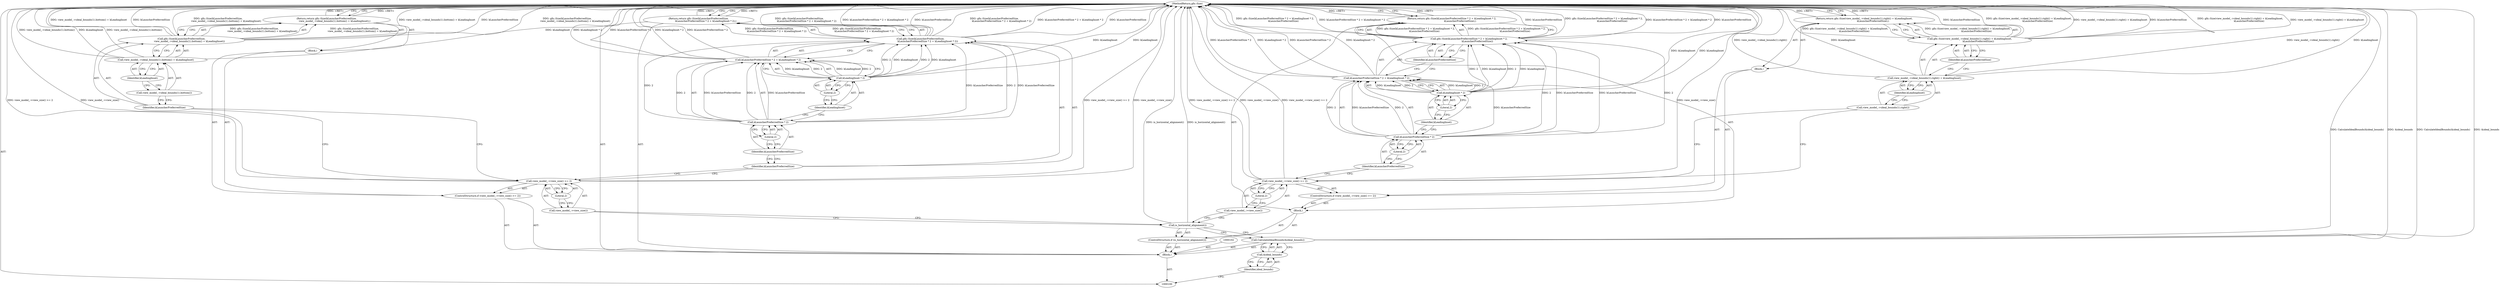 digraph "1_Chrome_3475f5e448ddf5e48888f3d0563245cc46e3c98b_1" {
"1000151" [label="(MethodReturn,gfx::Size)"];
"1000101" [label="(Block,)"];
"1000129" [label="(Identifier,kLauncherPreferredSize)"];
"1000130" [label="(ControlStructure,if (view_model_->view_size() >= 2))"];
"1000133" [label="(Literal,2)"];
"1000134" [label="(Block,)"];
"1000131" [label="(Call,view_model_->view_size() >= 2)"];
"1000132" [label="(Call,view_model_->view_size())"];
"1000136" [label="(Call,gfx::Size(kLauncherPreferredSize,\n                     view_model_->ideal_bounds(1).bottom() + kLeadingInset))"];
"1000137" [label="(Identifier,kLauncherPreferredSize)"];
"1000135" [label="(Return,return gfx::Size(kLauncherPreferredSize,\n                     view_model_->ideal_bounds(1).bottom() + kLeadingInset);)"];
"1000138" [label="(Call,view_model_->ideal_bounds(1).bottom() + kLeadingInset)"];
"1000139" [label="(Call,view_model_->ideal_bounds(1).bottom())"];
"1000140" [label="(Identifier,kLeadingInset)"];
"1000142" [label="(Call,gfx::Size(kLauncherPreferredSize,\n                   kLauncherPreferredSize * 2 + kLeadingInset * 2))"];
"1000143" [label="(Identifier,kLauncherPreferredSize)"];
"1000141" [label="(Return,return gfx::Size(kLauncherPreferredSize,\n                   kLauncherPreferredSize * 2 + kLeadingInset * 2);)"];
"1000144" [label="(Call,kLauncherPreferredSize * 2 + kLeadingInset * 2)"];
"1000145" [label="(Call,kLauncherPreferredSize * 2)"];
"1000146" [label="(Identifier,kLauncherPreferredSize)"];
"1000147" [label="(Literal,2)"];
"1000148" [label="(Call,kLeadingInset * 2)"];
"1000149" [label="(Identifier,kLeadingInset)"];
"1000150" [label="(Literal,2)"];
"1000104" [label="(Call,&ideal_bounds)"];
"1000105" [label="(Identifier,ideal_bounds)"];
"1000103" [label="(Call,CalculateIdealBounds(&ideal_bounds))"];
"1000106" [label="(ControlStructure,if (is_horizontal_alignment()))"];
"1000108" [label="(Block,)"];
"1000107" [label="(Call,is_horizontal_alignment())"];
"1000112" [label="(Literal,2)"];
"1000113" [label="(Block,)"];
"1000109" [label="(ControlStructure,if (view_model_->view_size() >= 2))"];
"1000110" [label="(Call,view_model_->view_size() >= 2)"];
"1000111" [label="(Call,view_model_->view_size())"];
"1000115" [label="(Call,gfx::Size(view_model_->ideal_bounds(1).right() + kLeadingInset,\n                       kLauncherPreferredSize))"];
"1000116" [label="(Call,view_model_->ideal_bounds(1).right() + kLeadingInset)"];
"1000117" [label="(Call,view_model_->ideal_bounds(1).right())"];
"1000114" [label="(Return,return gfx::Size(view_model_->ideal_bounds(1).right() + kLeadingInset,\n                       kLauncherPreferredSize);)"];
"1000118" [label="(Identifier,kLeadingInset)"];
"1000119" [label="(Identifier,kLauncherPreferredSize)"];
"1000121" [label="(Call,gfx::Size(kLauncherPreferredSize * 2 + kLeadingInset * 2,\n                      kLauncherPreferredSize))"];
"1000122" [label="(Call,kLauncherPreferredSize * 2 + kLeadingInset * 2)"];
"1000123" [label="(Call,kLauncherPreferredSize * 2)"];
"1000124" [label="(Identifier,kLauncherPreferredSize)"];
"1000120" [label="(Return,return gfx::Size(kLauncherPreferredSize * 2 + kLeadingInset * 2,\n                      kLauncherPreferredSize);)"];
"1000125" [label="(Literal,2)"];
"1000126" [label="(Call,kLeadingInset * 2)"];
"1000127" [label="(Identifier,kLeadingInset)"];
"1000128" [label="(Literal,2)"];
"1000151" -> "1000100"  [label="AST: "];
"1000151" -> "1000114"  [label="CFG: "];
"1000151" -> "1000120"  [label="CFG: "];
"1000151" -> "1000135"  [label="CFG: "];
"1000151" -> "1000141"  [label="CFG: "];
"1000135" -> "1000151"  [label="DDG: <RET>"];
"1000120" -> "1000151"  [label="DDG: <RET>"];
"1000116" -> "1000151"  [label="DDG: view_model_->ideal_bounds(1).right()"];
"1000116" -> "1000151"  [label="DDG: kLeadingInset"];
"1000122" -> "1000151"  [label="DDG: kLeadingInset * 2"];
"1000122" -> "1000151"  [label="DDG: kLauncherPreferredSize * 2"];
"1000142" -> "1000151"  [label="DDG: gfx::Size(kLauncherPreferredSize,\n                   kLauncherPreferredSize * 2 + kLeadingInset * 2)"];
"1000142" -> "1000151"  [label="DDG: kLauncherPreferredSize * 2 + kLeadingInset * 2"];
"1000142" -> "1000151"  [label="DDG: kLauncherPreferredSize"];
"1000107" -> "1000151"  [label="DDG: is_horizontal_alignment()"];
"1000103" -> "1000151"  [label="DDG: &ideal_bounds"];
"1000103" -> "1000151"  [label="DDG: CalculateIdealBounds(&ideal_bounds)"];
"1000138" -> "1000151"  [label="DDG: kLeadingInset"];
"1000138" -> "1000151"  [label="DDG: view_model_->ideal_bounds(1).bottom()"];
"1000126" -> "1000151"  [label="DDG: kLeadingInset"];
"1000110" -> "1000151"  [label="DDG: view_model_->view_size() >= 2"];
"1000110" -> "1000151"  [label="DDG: view_model_->view_size()"];
"1000136" -> "1000151"  [label="DDG: view_model_->ideal_bounds(1).bottom() + kLeadingInset"];
"1000136" -> "1000151"  [label="DDG: kLauncherPreferredSize"];
"1000136" -> "1000151"  [label="DDG: gfx::Size(kLauncherPreferredSize,\n                     view_model_->ideal_bounds(1).bottom() + kLeadingInset)"];
"1000115" -> "1000151"  [label="DDG: kLauncherPreferredSize"];
"1000115" -> "1000151"  [label="DDG: gfx::Size(view_model_->ideal_bounds(1).right() + kLeadingInset,\n                       kLauncherPreferredSize)"];
"1000115" -> "1000151"  [label="DDG: view_model_->ideal_bounds(1).right() + kLeadingInset"];
"1000131" -> "1000151"  [label="DDG: view_model_->view_size() >= 2"];
"1000131" -> "1000151"  [label="DDG: view_model_->view_size()"];
"1000121" -> "1000151"  [label="DDG: kLauncherPreferredSize"];
"1000121" -> "1000151"  [label="DDG: gfx::Size(kLauncherPreferredSize * 2 + kLeadingInset * 2,\n                      kLauncherPreferredSize)"];
"1000121" -> "1000151"  [label="DDG: kLauncherPreferredSize * 2 + kLeadingInset * 2"];
"1000148" -> "1000151"  [label="DDG: kLeadingInset"];
"1000144" -> "1000151"  [label="DDG: kLeadingInset * 2"];
"1000144" -> "1000151"  [label="DDG: kLauncherPreferredSize * 2"];
"1000141" -> "1000151"  [label="DDG: <RET>"];
"1000114" -> "1000151"  [label="DDG: <RET>"];
"1000101" -> "1000100"  [label="AST: "];
"1000102" -> "1000101"  [label="AST: "];
"1000103" -> "1000101"  [label="AST: "];
"1000106" -> "1000101"  [label="AST: "];
"1000130" -> "1000101"  [label="AST: "];
"1000141" -> "1000101"  [label="AST: "];
"1000129" -> "1000121"  [label="AST: "];
"1000129" -> "1000122"  [label="CFG: "];
"1000121" -> "1000129"  [label="CFG: "];
"1000130" -> "1000101"  [label="AST: "];
"1000131" -> "1000130"  [label="AST: "];
"1000134" -> "1000130"  [label="AST: "];
"1000133" -> "1000131"  [label="AST: "];
"1000133" -> "1000132"  [label="CFG: "];
"1000131" -> "1000133"  [label="CFG: "];
"1000134" -> "1000130"  [label="AST: "];
"1000135" -> "1000134"  [label="AST: "];
"1000131" -> "1000130"  [label="AST: "];
"1000131" -> "1000133"  [label="CFG: "];
"1000132" -> "1000131"  [label="AST: "];
"1000133" -> "1000131"  [label="AST: "];
"1000137" -> "1000131"  [label="CFG: "];
"1000143" -> "1000131"  [label="CFG: "];
"1000131" -> "1000151"  [label="DDG: view_model_->view_size() >= 2"];
"1000131" -> "1000151"  [label="DDG: view_model_->view_size()"];
"1000132" -> "1000131"  [label="AST: "];
"1000132" -> "1000107"  [label="CFG: "];
"1000133" -> "1000132"  [label="CFG: "];
"1000136" -> "1000135"  [label="AST: "];
"1000136" -> "1000138"  [label="CFG: "];
"1000137" -> "1000136"  [label="AST: "];
"1000138" -> "1000136"  [label="AST: "];
"1000135" -> "1000136"  [label="CFG: "];
"1000136" -> "1000151"  [label="DDG: view_model_->ideal_bounds(1).bottom() + kLeadingInset"];
"1000136" -> "1000151"  [label="DDG: kLauncherPreferredSize"];
"1000136" -> "1000151"  [label="DDG: gfx::Size(kLauncherPreferredSize,\n                     view_model_->ideal_bounds(1).bottom() + kLeadingInset)"];
"1000136" -> "1000135"  [label="DDG: gfx::Size(kLauncherPreferredSize,\n                     view_model_->ideal_bounds(1).bottom() + kLeadingInset)"];
"1000137" -> "1000136"  [label="AST: "];
"1000137" -> "1000131"  [label="CFG: "];
"1000139" -> "1000137"  [label="CFG: "];
"1000135" -> "1000134"  [label="AST: "];
"1000135" -> "1000136"  [label="CFG: "];
"1000136" -> "1000135"  [label="AST: "];
"1000151" -> "1000135"  [label="CFG: "];
"1000135" -> "1000151"  [label="DDG: <RET>"];
"1000136" -> "1000135"  [label="DDG: gfx::Size(kLauncherPreferredSize,\n                     view_model_->ideal_bounds(1).bottom() + kLeadingInset)"];
"1000138" -> "1000136"  [label="AST: "];
"1000138" -> "1000140"  [label="CFG: "];
"1000139" -> "1000138"  [label="AST: "];
"1000140" -> "1000138"  [label="AST: "];
"1000136" -> "1000138"  [label="CFG: "];
"1000138" -> "1000151"  [label="DDG: kLeadingInset"];
"1000138" -> "1000151"  [label="DDG: view_model_->ideal_bounds(1).bottom()"];
"1000139" -> "1000138"  [label="AST: "];
"1000139" -> "1000137"  [label="CFG: "];
"1000140" -> "1000139"  [label="CFG: "];
"1000140" -> "1000138"  [label="AST: "];
"1000140" -> "1000139"  [label="CFG: "];
"1000138" -> "1000140"  [label="CFG: "];
"1000142" -> "1000141"  [label="AST: "];
"1000142" -> "1000144"  [label="CFG: "];
"1000143" -> "1000142"  [label="AST: "];
"1000144" -> "1000142"  [label="AST: "];
"1000141" -> "1000142"  [label="CFG: "];
"1000142" -> "1000151"  [label="DDG: gfx::Size(kLauncherPreferredSize,\n                   kLauncherPreferredSize * 2 + kLeadingInset * 2)"];
"1000142" -> "1000151"  [label="DDG: kLauncherPreferredSize * 2 + kLeadingInset * 2"];
"1000142" -> "1000151"  [label="DDG: kLauncherPreferredSize"];
"1000142" -> "1000141"  [label="DDG: gfx::Size(kLauncherPreferredSize,\n                   kLauncherPreferredSize * 2 + kLeadingInset * 2)"];
"1000145" -> "1000142"  [label="DDG: kLauncherPreferredSize"];
"1000145" -> "1000142"  [label="DDG: 2"];
"1000148" -> "1000142"  [label="DDG: kLeadingInset"];
"1000148" -> "1000142"  [label="DDG: 2"];
"1000143" -> "1000142"  [label="AST: "];
"1000143" -> "1000131"  [label="CFG: "];
"1000146" -> "1000143"  [label="CFG: "];
"1000141" -> "1000101"  [label="AST: "];
"1000141" -> "1000142"  [label="CFG: "];
"1000142" -> "1000141"  [label="AST: "];
"1000151" -> "1000141"  [label="CFG: "];
"1000141" -> "1000151"  [label="DDG: <RET>"];
"1000142" -> "1000141"  [label="DDG: gfx::Size(kLauncherPreferredSize,\n                   kLauncherPreferredSize * 2 + kLeadingInset * 2)"];
"1000144" -> "1000142"  [label="AST: "];
"1000144" -> "1000148"  [label="CFG: "];
"1000145" -> "1000144"  [label="AST: "];
"1000148" -> "1000144"  [label="AST: "];
"1000142" -> "1000144"  [label="CFG: "];
"1000144" -> "1000151"  [label="DDG: kLeadingInset * 2"];
"1000144" -> "1000151"  [label="DDG: kLauncherPreferredSize * 2"];
"1000145" -> "1000144"  [label="DDG: kLauncherPreferredSize"];
"1000145" -> "1000144"  [label="DDG: 2"];
"1000148" -> "1000144"  [label="DDG: kLeadingInset"];
"1000148" -> "1000144"  [label="DDG: 2"];
"1000145" -> "1000144"  [label="AST: "];
"1000145" -> "1000147"  [label="CFG: "];
"1000146" -> "1000145"  [label="AST: "];
"1000147" -> "1000145"  [label="AST: "];
"1000149" -> "1000145"  [label="CFG: "];
"1000145" -> "1000142"  [label="DDG: kLauncherPreferredSize"];
"1000145" -> "1000142"  [label="DDG: 2"];
"1000145" -> "1000144"  [label="DDG: kLauncherPreferredSize"];
"1000145" -> "1000144"  [label="DDG: 2"];
"1000146" -> "1000145"  [label="AST: "];
"1000146" -> "1000143"  [label="CFG: "];
"1000147" -> "1000146"  [label="CFG: "];
"1000147" -> "1000145"  [label="AST: "];
"1000147" -> "1000146"  [label="CFG: "];
"1000145" -> "1000147"  [label="CFG: "];
"1000148" -> "1000144"  [label="AST: "];
"1000148" -> "1000150"  [label="CFG: "];
"1000149" -> "1000148"  [label="AST: "];
"1000150" -> "1000148"  [label="AST: "];
"1000144" -> "1000148"  [label="CFG: "];
"1000148" -> "1000151"  [label="DDG: kLeadingInset"];
"1000148" -> "1000142"  [label="DDG: kLeadingInset"];
"1000148" -> "1000142"  [label="DDG: 2"];
"1000148" -> "1000144"  [label="DDG: kLeadingInset"];
"1000148" -> "1000144"  [label="DDG: 2"];
"1000149" -> "1000148"  [label="AST: "];
"1000149" -> "1000145"  [label="CFG: "];
"1000150" -> "1000149"  [label="CFG: "];
"1000150" -> "1000148"  [label="AST: "];
"1000150" -> "1000149"  [label="CFG: "];
"1000148" -> "1000150"  [label="CFG: "];
"1000104" -> "1000103"  [label="AST: "];
"1000104" -> "1000105"  [label="CFG: "];
"1000105" -> "1000104"  [label="AST: "];
"1000103" -> "1000104"  [label="CFG: "];
"1000105" -> "1000104"  [label="AST: "];
"1000105" -> "1000100"  [label="CFG: "];
"1000104" -> "1000105"  [label="CFG: "];
"1000103" -> "1000101"  [label="AST: "];
"1000103" -> "1000104"  [label="CFG: "];
"1000104" -> "1000103"  [label="AST: "];
"1000107" -> "1000103"  [label="CFG: "];
"1000103" -> "1000151"  [label="DDG: &ideal_bounds"];
"1000103" -> "1000151"  [label="DDG: CalculateIdealBounds(&ideal_bounds)"];
"1000106" -> "1000101"  [label="AST: "];
"1000107" -> "1000106"  [label="AST: "];
"1000108" -> "1000106"  [label="AST: "];
"1000108" -> "1000106"  [label="AST: "];
"1000109" -> "1000108"  [label="AST: "];
"1000120" -> "1000108"  [label="AST: "];
"1000107" -> "1000106"  [label="AST: "];
"1000107" -> "1000103"  [label="CFG: "];
"1000111" -> "1000107"  [label="CFG: "];
"1000132" -> "1000107"  [label="CFG: "];
"1000107" -> "1000151"  [label="DDG: is_horizontal_alignment()"];
"1000112" -> "1000110"  [label="AST: "];
"1000112" -> "1000111"  [label="CFG: "];
"1000110" -> "1000112"  [label="CFG: "];
"1000113" -> "1000109"  [label="AST: "];
"1000114" -> "1000113"  [label="AST: "];
"1000109" -> "1000108"  [label="AST: "];
"1000110" -> "1000109"  [label="AST: "];
"1000113" -> "1000109"  [label="AST: "];
"1000110" -> "1000109"  [label="AST: "];
"1000110" -> "1000112"  [label="CFG: "];
"1000111" -> "1000110"  [label="AST: "];
"1000112" -> "1000110"  [label="AST: "];
"1000117" -> "1000110"  [label="CFG: "];
"1000124" -> "1000110"  [label="CFG: "];
"1000110" -> "1000151"  [label="DDG: view_model_->view_size() >= 2"];
"1000110" -> "1000151"  [label="DDG: view_model_->view_size()"];
"1000111" -> "1000110"  [label="AST: "];
"1000111" -> "1000107"  [label="CFG: "];
"1000112" -> "1000111"  [label="CFG: "];
"1000115" -> "1000114"  [label="AST: "];
"1000115" -> "1000119"  [label="CFG: "];
"1000116" -> "1000115"  [label="AST: "];
"1000119" -> "1000115"  [label="AST: "];
"1000114" -> "1000115"  [label="CFG: "];
"1000115" -> "1000151"  [label="DDG: kLauncherPreferredSize"];
"1000115" -> "1000151"  [label="DDG: gfx::Size(view_model_->ideal_bounds(1).right() + kLeadingInset,\n                       kLauncherPreferredSize)"];
"1000115" -> "1000151"  [label="DDG: view_model_->ideal_bounds(1).right() + kLeadingInset"];
"1000115" -> "1000114"  [label="DDG: gfx::Size(view_model_->ideal_bounds(1).right() + kLeadingInset,\n                       kLauncherPreferredSize)"];
"1000116" -> "1000115"  [label="AST: "];
"1000116" -> "1000118"  [label="CFG: "];
"1000117" -> "1000116"  [label="AST: "];
"1000118" -> "1000116"  [label="AST: "];
"1000119" -> "1000116"  [label="CFG: "];
"1000116" -> "1000151"  [label="DDG: view_model_->ideal_bounds(1).right()"];
"1000116" -> "1000151"  [label="DDG: kLeadingInset"];
"1000117" -> "1000116"  [label="AST: "];
"1000117" -> "1000110"  [label="CFG: "];
"1000118" -> "1000117"  [label="CFG: "];
"1000114" -> "1000113"  [label="AST: "];
"1000114" -> "1000115"  [label="CFG: "];
"1000115" -> "1000114"  [label="AST: "];
"1000151" -> "1000114"  [label="CFG: "];
"1000114" -> "1000151"  [label="DDG: <RET>"];
"1000115" -> "1000114"  [label="DDG: gfx::Size(view_model_->ideal_bounds(1).right() + kLeadingInset,\n                       kLauncherPreferredSize)"];
"1000118" -> "1000116"  [label="AST: "];
"1000118" -> "1000117"  [label="CFG: "];
"1000116" -> "1000118"  [label="CFG: "];
"1000119" -> "1000115"  [label="AST: "];
"1000119" -> "1000116"  [label="CFG: "];
"1000115" -> "1000119"  [label="CFG: "];
"1000121" -> "1000120"  [label="AST: "];
"1000121" -> "1000129"  [label="CFG: "];
"1000122" -> "1000121"  [label="AST: "];
"1000129" -> "1000121"  [label="AST: "];
"1000120" -> "1000121"  [label="CFG: "];
"1000121" -> "1000151"  [label="DDG: kLauncherPreferredSize"];
"1000121" -> "1000151"  [label="DDG: gfx::Size(kLauncherPreferredSize * 2 + kLeadingInset * 2,\n                      kLauncherPreferredSize)"];
"1000121" -> "1000151"  [label="DDG: kLauncherPreferredSize * 2 + kLeadingInset * 2"];
"1000121" -> "1000120"  [label="DDG: gfx::Size(kLauncherPreferredSize * 2 + kLeadingInset * 2,\n                      kLauncherPreferredSize)"];
"1000123" -> "1000121"  [label="DDG: kLauncherPreferredSize"];
"1000123" -> "1000121"  [label="DDG: 2"];
"1000126" -> "1000121"  [label="DDG: kLeadingInset"];
"1000126" -> "1000121"  [label="DDG: 2"];
"1000122" -> "1000121"  [label="AST: "];
"1000122" -> "1000126"  [label="CFG: "];
"1000123" -> "1000122"  [label="AST: "];
"1000126" -> "1000122"  [label="AST: "];
"1000129" -> "1000122"  [label="CFG: "];
"1000122" -> "1000151"  [label="DDG: kLeadingInset * 2"];
"1000122" -> "1000151"  [label="DDG: kLauncherPreferredSize * 2"];
"1000123" -> "1000122"  [label="DDG: kLauncherPreferredSize"];
"1000123" -> "1000122"  [label="DDG: 2"];
"1000126" -> "1000122"  [label="DDG: kLeadingInset"];
"1000126" -> "1000122"  [label="DDG: 2"];
"1000123" -> "1000122"  [label="AST: "];
"1000123" -> "1000125"  [label="CFG: "];
"1000124" -> "1000123"  [label="AST: "];
"1000125" -> "1000123"  [label="AST: "];
"1000127" -> "1000123"  [label="CFG: "];
"1000123" -> "1000121"  [label="DDG: kLauncherPreferredSize"];
"1000123" -> "1000121"  [label="DDG: 2"];
"1000123" -> "1000122"  [label="DDG: kLauncherPreferredSize"];
"1000123" -> "1000122"  [label="DDG: 2"];
"1000124" -> "1000123"  [label="AST: "];
"1000124" -> "1000110"  [label="CFG: "];
"1000125" -> "1000124"  [label="CFG: "];
"1000120" -> "1000108"  [label="AST: "];
"1000120" -> "1000121"  [label="CFG: "];
"1000121" -> "1000120"  [label="AST: "];
"1000151" -> "1000120"  [label="CFG: "];
"1000120" -> "1000151"  [label="DDG: <RET>"];
"1000121" -> "1000120"  [label="DDG: gfx::Size(kLauncherPreferredSize * 2 + kLeadingInset * 2,\n                      kLauncherPreferredSize)"];
"1000125" -> "1000123"  [label="AST: "];
"1000125" -> "1000124"  [label="CFG: "];
"1000123" -> "1000125"  [label="CFG: "];
"1000126" -> "1000122"  [label="AST: "];
"1000126" -> "1000128"  [label="CFG: "];
"1000127" -> "1000126"  [label="AST: "];
"1000128" -> "1000126"  [label="AST: "];
"1000122" -> "1000126"  [label="CFG: "];
"1000126" -> "1000151"  [label="DDG: kLeadingInset"];
"1000126" -> "1000121"  [label="DDG: kLeadingInset"];
"1000126" -> "1000121"  [label="DDG: 2"];
"1000126" -> "1000122"  [label="DDG: kLeadingInset"];
"1000126" -> "1000122"  [label="DDG: 2"];
"1000127" -> "1000126"  [label="AST: "];
"1000127" -> "1000123"  [label="CFG: "];
"1000128" -> "1000127"  [label="CFG: "];
"1000128" -> "1000126"  [label="AST: "];
"1000128" -> "1000127"  [label="CFG: "];
"1000126" -> "1000128"  [label="CFG: "];
}

